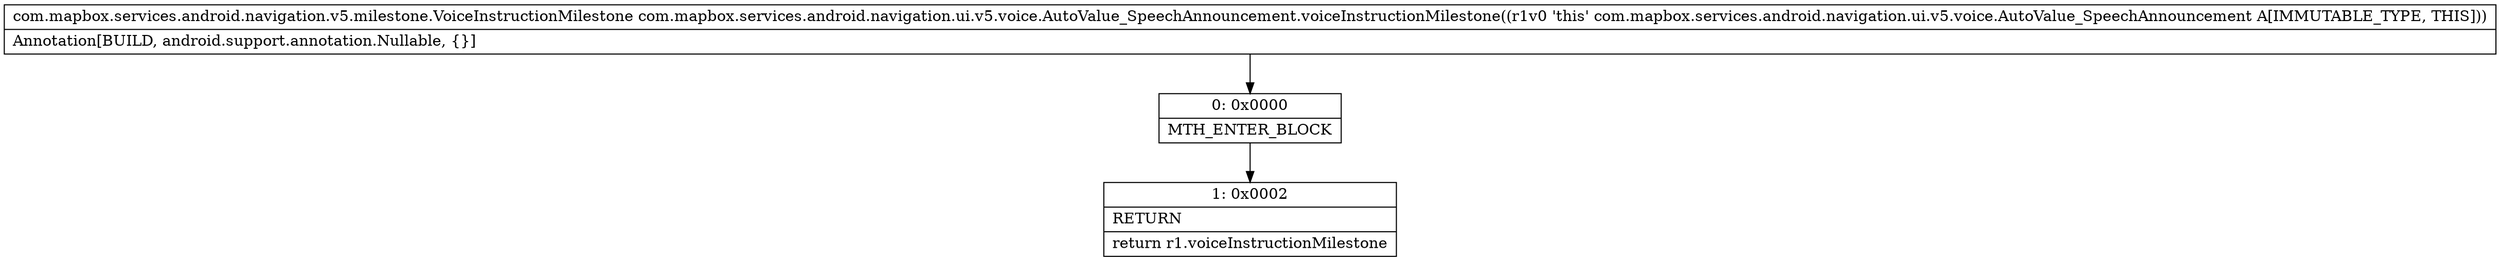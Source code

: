 digraph "CFG forcom.mapbox.services.android.navigation.ui.v5.voice.AutoValue_SpeechAnnouncement.voiceInstructionMilestone()Lcom\/mapbox\/services\/android\/navigation\/v5\/milestone\/VoiceInstructionMilestone;" {
Node_0 [shape=record,label="{0\:\ 0x0000|MTH_ENTER_BLOCK\l}"];
Node_1 [shape=record,label="{1\:\ 0x0002|RETURN\l|return r1.voiceInstructionMilestone\l}"];
MethodNode[shape=record,label="{com.mapbox.services.android.navigation.v5.milestone.VoiceInstructionMilestone com.mapbox.services.android.navigation.ui.v5.voice.AutoValue_SpeechAnnouncement.voiceInstructionMilestone((r1v0 'this' com.mapbox.services.android.navigation.ui.v5.voice.AutoValue_SpeechAnnouncement A[IMMUTABLE_TYPE, THIS]))  | Annotation[BUILD, android.support.annotation.Nullable, \{\}]\l}"];
MethodNode -> Node_0;
Node_0 -> Node_1;
}


